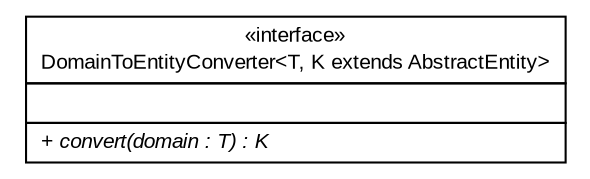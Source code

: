 #!/usr/local/bin/dot
#
# Class diagram 
# Generated by UMLGraph version R5_6 (http://www.umlgraph.org/)
#

digraph G {
	edge [fontname="arial",fontsize=10,labelfontname="arial",labelfontsize=10];
	node [fontname="arial",fontsize=10,shape=plaintext];
	nodesep=0.25;
	ranksep=0.5;
	// br.gov.to.sefaz.arr.processamento.converter.DomainToEntityConverter<T, K extends br.gov.to.sefaz.persistence.entity.AbstractEntity>
	c122648 [label=<<table title="br.gov.to.sefaz.arr.processamento.converter.DomainToEntityConverter" border="0" cellborder="1" cellspacing="0" cellpadding="2" port="p" href="./DomainToEntityConverter.html">
		<tr><td><table border="0" cellspacing="0" cellpadding="1">
<tr><td align="center" balign="center"> &#171;interface&#187; </td></tr>
<tr><td align="center" balign="center"> DomainToEntityConverter&lt;T, K extends AbstractEntity&gt; </td></tr>
		</table></td></tr>
		<tr><td><table border="0" cellspacing="0" cellpadding="1">
<tr><td align="left" balign="left">  </td></tr>
		</table></td></tr>
		<tr><td><table border="0" cellspacing="0" cellpadding="1">
<tr><td align="left" balign="left"><font face="arial italic" point-size="10.0"> + convert(domain : T) : K </font></td></tr>
		</table></td></tr>
		</table>>, URL="./DomainToEntityConverter.html", fontname="arial", fontcolor="black", fontsize=10.0];
}

